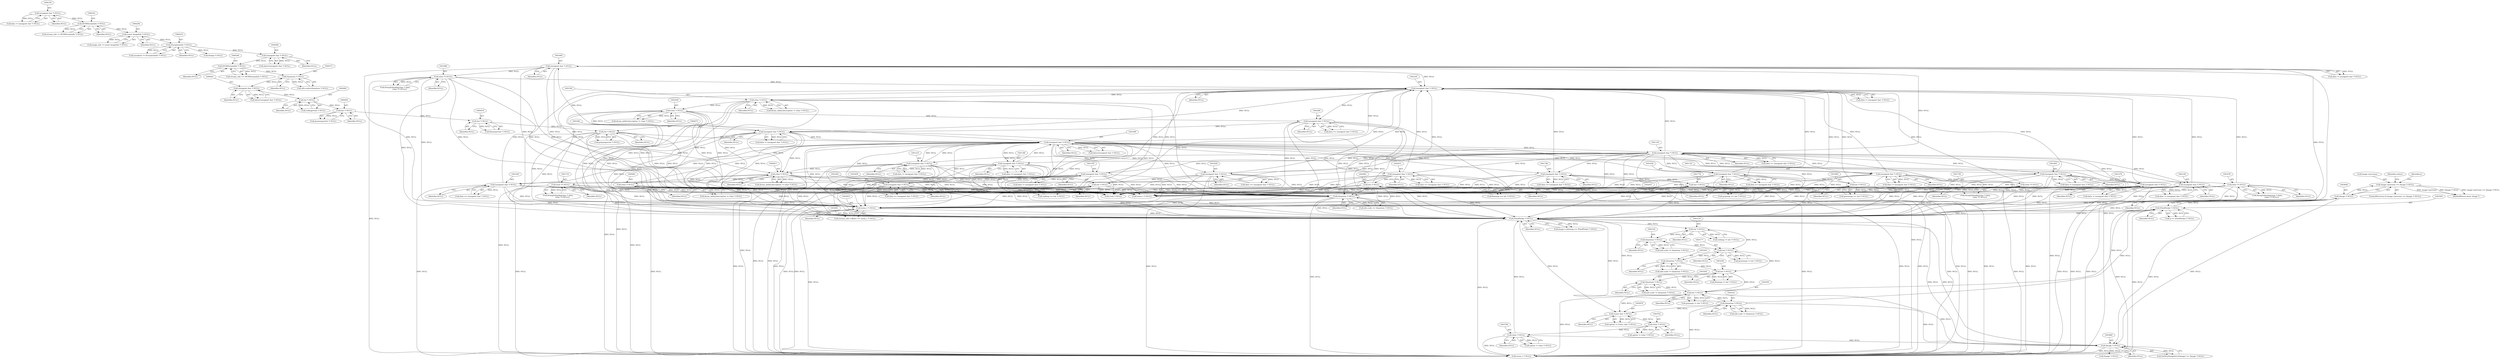 digraph "0_ImageMagick_9f375e7080a2c1044cd546854d0548b4bfb429d0@pointer" {
"1003643" [label="(Call,image->previous == (Image *) NULL)"];
"1003647" [label="(Call,(Image *) NULL)"];
"1003564" [label="(Call,(PixelPacket *) NULL)"];
"1003294" [label="(Call,(int *) NULL)"];
"1003261" [label="(Call,(Quantum *) NULL)"];
"1003235" [label="(Call,(int *) NULL)"];
"1003202" [label="(Call,(Quantum *) NULL)"];
"1003176" [label="(Call,(int *) NULL)"];
"1003143" [label="(Call,(Quantum *) NULL)"];
"1003117" [label="(Call,(int *) NULL)"];
"1003080" [label="(Call,(PixelPacket *) NULL)"];
"1002952" [label="(Call,(ssize_t *) NULL)"];
"1001684" [label="(Call,(unsigned char *) NULL)"];
"1001005" [label="(Call,(unsigned char *) NULL)"];
"1001188" [label="(Call,(unsigned char *) NULL)"];
"1001104" [label="(Call,(unsigned char *) NULL)"];
"1000474" [label="(Call,(int *) NULL)"];
"1000469" [label="(Call,(int *) NULL)"];
"1000464" [label="(Call,(int *) NULL)"];
"1000459" [label="(Call,(int *) NULL)"];
"1000440" [label="(Call,(unsigned char *) NULL)"];
"1000370" [label="(Call,(Quantum *) NULL)"];
"1000293" [label="(Call,(DCMStreamInfo *) NULL)"];
"1000279" [label="(Call,(unsigned char *) NULL)"];
"1000234" [label="(Call,(ExceptionInfo *) NULL)"];
"1000207" [label="(Call,(const ImageInfo *) NULL)"];
"1000161" [label="(Call,(DCMStreamInfo *) NULL)"];
"1000149" [label="(Call,(unsigned char *) NULL)"];
"1000960" [label="(Call,(char *) NULL)"];
"1000910" [label="(Call,(char *) NULL)"];
"1002381" [label="(Call,(unsigned char *) NULL)"];
"1002164" [label="(Call,(unsigned char *) NULL)"];
"1002030" [label="(Call,(unsigned char *) NULL)"];
"1001745" [label="(Call,(unsigned char *) NULL)"];
"1001275" [label="(Call,(unsigned char *) NULL)"];
"1001491" [label="(Call,(unsigned char *) NULL)"];
"1002060" [label="(Call,(int *) NULL)"];
"1001704" [label="(Call,(unsigned char *) NULL)"];
"1001664" [label="(Call,(unsigned char *) NULL)"];
"1001735" [label="(Call,(char **) NULL)"];
"1001724" [label="(Call,(unsigned char *) NULL)"];
"1001929" [label="(Call,(unsigned char *) NULL)"];
"1001959" [label="(Call,(int *) NULL)"];
"1001715" [label="(Call,(char **) NULL)"];
"1001858" [label="(Call,(int *) NULL)"];
"1001828" [label="(Call,(unsigned char *) NULL)"];
"1001428" [label="(Call,(unsigned char *) NULL)"];
"1001777" [label="(Call,(int *) NULL)"];
"1001695" [label="(Call,(char **) NULL)"];
"1001675" [label="(Call,(char **) NULL)"];
"1002139" [label="(Call,(unsigned char *) NULL)"];
"1002208" [label="(Call,(char *) NULL)"];
"1002179" [label="(Call,(char *) NULL)"];
"1002289" [label="(Call,(unsigned char *) NULL)"];
"1001209" [label="(Call,(unsigned char *) NULL)"];
"1002836" [label="(Call,(Quantum *) NULL)"];
"1003320" [label="(Call,(Quantum *) NULL)"];
"1003748" [label="(Call,(char *) NULL)"];
"1003701" [label="(Call,(char *) NULL)"];
"1003678" [label="(Call,(const char *) NULL)"];
"1003889" [label="(Call,(Image *) NULL)"];
"1003176" [label="(Call,(int *) NULL)"];
"1001737" [label="(Identifier,NULL)"];
"1003294" [label="(Call,(int *) NULL)"];
"1001662" [label="(Call,data != (unsigned char *) NULL)"];
"1001426" [label="(Call,data == (unsigned char *) NULL)"];
"1002954" [label="(Identifier,NULL)"];
"1001929" [label="(Call,(unsigned char *) NULL)"];
"1001830" [label="(Identifier,NULL)"];
"1002838" [label="(Identifier,NULL)"];
"1000438" [label="(Call,data=(unsigned char *) NULL)"];
"1001188" [label="(Call,(unsigned char *) NULL)"];
"1001777" [label="(Call,(int *) NULL)"];
"1000281" [label="(Identifier,NULL)"];
"1003174" [label="(Call,greenmap != (int *) NULL)"];
"1002162" [label="(Call,data != (unsigned char *) NULL)"];
"1003082" [label="(Identifier,NULL)"];
"1000234" [label="(Call,(ExceptionInfo *) NULL)"];
"1002062" [label="(Identifier,NULL)"];
"1003647" [label="(Call,(Image *) NULL)"];
"1003886" [label="(Call,GetNextImageInList(image) == (Image *) NULL)"];
"1001207" [label="(Call,data != (unsigned char *) NULL)"];
"1003643" [label="(Call,image->previous == (Image *) NULL)"];
"1000469" [label="(Call,(int *) NULL)"];
"1003296" [label="(Identifier,NULL)"];
"1001190" [label="(Identifier,NULL)"];
"1003649" [label="(Identifier,NULL)"];
"1003233" [label="(Call,bluemap != (int *) NULL)"];
"1000457" [label="(Call,redmap=(int *) NULL)"];
"1001671" [label="(Call,StringToDouble((char *) data,\n                (char **) NULL))"];
"1001104" [label="(Call,(unsigned char *) NULL)"];
"1001007" [label="(Identifier,NULL)"];
"1001959" [label="(Call,(int *) NULL)"];
"1001743" [label="(Call,data == (unsigned char *) NULL)"];
"1001003" [label="(Call,data=(unsigned char *) NULL)"];
"1003178" [label="(Identifier,NULL)"];
"1003316" [label="(Call,info.scale != (Quantum *) NULL)"];
"1000904" [label="(Call,dicom_info[i].description != (char *) NULL)"];
"1001273" [label="(Call,data != (unsigned char *) NULL)"];
"1003562" [label="(Call,q == (PixelPacket *) NULL)"];
"1003257" [label="(Call,info.scale != (Quantum *) NULL)"];
"1002179" [label="(Call,(char *) NULL)"];
"1003235" [label="(Call,(int *) NULL)"];
"1002028" [label="(Call,data == (unsigned char *) NULL)"];
"1000207" [label="(Call,(const ImageInfo *) NULL)"];
"1000279" [label="(Call,(unsigned char *) NULL)"];
"1003204" [label="(Identifier,NULL)"];
"1001664" [label="(Call,(unsigned char *) NULL)"];
"1002948" [label="(Call,stream_info->offsets == (ssize_t *) NULL)"];
"1001931" [label="(Identifier,NULL)"];
"1001856" [label="(Call,redmap == (int *) NULL)"];
"1000476" [label="(Identifier,NULL)"];
"1000151" [label="(Identifier,NULL)"];
"1002836" [label="(Call,(Quantum *) NULL)"];
"1002137" [label="(Call,data != (unsigned char *) NULL)"];
"1000467" [label="(Call,bluemap=(int *) NULL)"];
"1003924" [label="(Call,(ssize_t *) NULL)"];
"1000147" [label="(Call,data != (unsigned char *) NULL)"];
"1001735" [label="(Call,(char **) NULL)"];
"1000442" [label="(Identifier,NULL)"];
"1000372" [label="(Identifier,NULL)"];
"1001747" [label="(Identifier,NULL)"];
"1002952" [label="(Call,(ssize_t *) NULL)"];
"1002289" [label="(Call,(unsigned char *) NULL)"];
"1001005" [label="(Call,(unsigned char *) NULL)"];
"1003237" [label="(Identifier,NULL)"];
"1003898" [label="(Call,(Image *) NULL)"];
"1000474" [label="(Call,(int *) NULL)"];
"1001860" [label="(Identifier,NULL)"];
"1000161" [label="(Call,(DCMStreamInfo *) NULL)"];
"1001677" [label="(Identifier,NULL)"];
"1001961" [label="(Identifier,NULL)"];
"1001722" [label="(Call,data != (unsigned char *) NULL)"];
"1001779" [label="(Identifier,NULL)"];
"1001275" [label="(Call,(unsigned char *) NULL)"];
"1003701" [label="(Call,(char *) NULL)"];
"1003145" [label="(Identifier,NULL)"];
"1000472" [label="(Call,graymap=(int *) NULL)"];
"1001715" [label="(Call,(char **) NULL)"];
"1000149" [label="(Call,(unsigned char *) NULL)"];
"1000370" [label="(Call,(Quantum *) NULL)"];
"1000163" [label="(Identifier,NULL)"];
"1002173" [label="(Call,dicom_info[i].description != (char *) NULL)"];
"1002832" [label="(Call,info.scale == (Quantum *) NULL)"];
"1002164" [label="(Call,(unsigned char *) NULL)"];
"1001706" [label="(Identifier,NULL)"];
"1000295" [label="(Identifier,NULL)"];
"1001695" [label="(Call,(char **) NULL)"];
"1001682" [label="(Call,data != (unsigned char *) NULL)"];
"1000440" [label="(Call,(unsigned char *) NULL)"];
"1003642" [label="(ControlStructure,if (image->previous == (Image *) NULL))"];
"1001666" [label="(Identifier,NULL)"];
"1001724" [label="(Call,(unsigned char *) NULL)"];
"1003889" [label="(Call,(Image *) NULL)"];
"1003202" [label="(Call,(Quantum *) NULL)"];
"1001106" [label="(Identifier,NULL)"];
"1002287" [label="(Call,data == (unsigned char *) NULL)"];
"1000236" [label="(Identifier,NULL)"];
"1002537" [label="(Call,(ssize_t *) NULL)"];
"1000277" [label="(Call,data=(unsigned char *) NULL)"];
"1003143" [label="(Call,(Quantum *) NULL)"];
"1003320" [label="(Call,(Quantum *) NULL)"];
"1001704" [label="(Call,(unsigned char *) NULL)"];
"1003322" [label="(Identifier,NULL)"];
"1002291" [label="(Identifier,NULL)"];
"1000232" [label="(Call,exception != (ExceptionInfo *) NULL)"];
"1001684" [label="(Call,(unsigned char *) NULL)"];
"1001697" [label="(Identifier,NULL)"];
"1002060" [label="(Call,(int *) NULL)"];
"1001957" [label="(Call,greenmap == (int *) NULL)"];
"1000912" [label="(Identifier,NULL)"];
"1003076" [label="(Call,image->colormap == (PixelPacket *) NULL)"];
"1003748" [label="(Call,(char *) NULL)"];
"1000209" [label="(Identifier,NULL)"];
"1001731" [label="(Call,StringToDouble((char *) data,\n                (char **) NULL))"];
"1003676" [label="(Call,option != (const char *) NULL)"];
"1002139" [label="(Call,(unsigned char *) NULL)"];
"1000954" [label="(Call,dicom_info[i].description != (char *) NULL)"];
"1003080" [label="(Call,(PixelPacket *) NULL)"];
"1001489" [label="(Call,data == (unsigned char *) NULL)"];
"1002596" [label="(Call,(void *) NULL)"];
"1000471" [label="(Identifier,NULL)"];
"1000264" [label="(Call,(Image *) NULL)"];
"1000962" [label="(Identifier,NULL)"];
"1002210" [label="(Identifier,NULL)"];
"1001691" [label="(Call,StringToDouble((char *) data,\n                (char **) NULL))"];
"1001711" [label="(Call,StringToDouble((char *) data,\n                (char **) NULL))"];
"1003703" [label="(Identifier,NULL)"];
"1001686" [label="(Identifier,NULL)"];
"1000910" [label="(Call,(char *) NULL)"];
"1001430" [label="(Identifier,NULL)"];
"1000293" [label="(Call,(DCMStreamInfo *) NULL)"];
"1000960" [label="(Call,(char *) NULL)"];
"1003891" [label="(Identifier,NULL)"];
"1002058" [label="(Call,bluemap == (int *) NULL)"];
"1003198" [label="(Call,info.scale != (Quantum *) NULL)"];
"1003750" [label="(Identifier,NULL)"];
"1001102" [label="(Call,data == (unsigned char *) NULL)"];
"1003566" [label="(Identifier,NULL)"];
"1002383" [label="(Identifier,NULL)"];
"1001717" [label="(Identifier,NULL)"];
"1002202" [label="(Call,dicom_info[i].description != (char *) NULL)"];
"1003261" [label="(Call,(Quantum *) NULL)"];
"1001775" [label="(Call,graymap == (int *) NULL)"];
"1001209" [label="(Call,(unsigned char *) NULL)"];
"1003644" [label="(Call,image->previous)"];
"1000464" [label="(Call,(int *) NULL)"];
"1002141" [label="(Identifier,NULL)"];
"1003746" [label="(Call,option != (char *) NULL)"];
"1001828" [label="(Call,(unsigned char *) NULL)"];
"1001675" [label="(Call,(char **) NULL)"];
"1002032" [label="(Identifier,NULL)"];
"1000462" [label="(Call,greenmap=(int *) NULL)"];
"1001702" [label="(Call,data != (unsigned char *) NULL)"];
"1003699" [label="(Call,option != (char *) NULL)"];
"1000291" [label="(Call,stream_info == (DCMStreamInfo *) NULL)"];
"1003564" [label="(Call,(PixelPacket *) NULL)"];
"1001428" [label="(Call,(unsigned char *) NULL)"];
"1000459" [label="(Call,(int *) NULL)"];
"1002381" [label="(Call,(unsigned char *) NULL)"];
"1002166" [label="(Identifier,NULL)"];
"1002379" [label="(Call,data != (unsigned char *) NULL)"];
"1000205" [label="(Call,image_info != (const ImageInfo *) NULL)"];
"1003652" [label="(Identifier,status)"];
"1000466" [label="(Identifier,NULL)"];
"1004016" [label="(MethodReturn,static Image *)"];
"1001277" [label="(Identifier,NULL)"];
"1001211" [label="(Identifier,NULL)"];
"1001493" [label="(Identifier,NULL)"];
"1003115" [label="(Call,redmap != (int *) NULL)"];
"1000159" [label="(Call,stream_info != (DCMStreamInfo *) NULL)"];
"1001858" [label="(Call,(int *) NULL)"];
"1003263" [label="(Identifier,NULL)"];
"1002030" [label="(Call,(unsigned char *) NULL)"];
"1001927" [label="(Call,data == (unsigned char *) NULL)"];
"1003678" [label="(Call,(const char *) NULL)"];
"1003117" [label="(Call,(int *) NULL)"];
"1003680" [label="(Identifier,NULL)"];
"1003139" [label="(Call,info.scale != (Quantum *) NULL)"];
"1003548" [label="(Identifier,y)"];
"1001745" [label="(Call,(unsigned char *) NULL)"];
"1000366" [label="(Call,info.scale=(Quantum *) NULL)"];
"1001491" [label="(Call,(unsigned char *) NULL)"];
"1001186" [label="(Call,data != (unsigned char *) NULL)"];
"1000461" [label="(Identifier,NULL)"];
"1001826" [label="(Call,data == (unsigned char *) NULL)"];
"1002208" [label="(Call,(char *) NULL)"];
"1002181" [label="(Identifier,NULL)"];
"1003292" [label="(Call,graymap != (int *) NULL)"];
"1003119" [label="(Identifier,NULL)"];
"1001726" [label="(Identifier,NULL)"];
"1003643" -> "1003642"  [label="AST: "];
"1003643" -> "1003647"  [label="CFG: "];
"1003644" -> "1003643"  [label="AST: "];
"1003647" -> "1003643"  [label="AST: "];
"1003652" -> "1003643"  [label="CFG: "];
"1003548" -> "1003643"  [label="CFG: "];
"1003643" -> "1004016"  [label="DDG: image->previous == (Image *) NULL"];
"1003643" -> "1004016"  [label="DDG: image->previous"];
"1003643" -> "1004016"  [label="DDG: (Image *) NULL"];
"1003647" -> "1003643"  [label="DDG: NULL"];
"1003647" -> "1003649"  [label="CFG: "];
"1003648" -> "1003647"  [label="AST: "];
"1003649" -> "1003647"  [label="AST: "];
"1003647" -> "1003080"  [label="DDG: NULL"];
"1003647" -> "1003564"  [label="DDG: NULL"];
"1003564" -> "1003647"  [label="DDG: NULL"];
"1003647" -> "1003889"  [label="DDG: NULL"];
"1003647" -> "1003924"  [label="DDG: NULL"];
"1003564" -> "1003562"  [label="AST: "];
"1003564" -> "1003566"  [label="CFG: "];
"1003565" -> "1003564"  [label="AST: "];
"1003566" -> "1003564"  [label="AST: "];
"1003562" -> "1003564"  [label="CFG: "];
"1003564" -> "1003080"  [label="DDG: NULL"];
"1003564" -> "1003562"  [label="DDG: NULL"];
"1003294" -> "1003564"  [label="DDG: NULL"];
"1003320" -> "1003564"  [label="DDG: NULL"];
"1003080" -> "1003564"  [label="DDG: NULL"];
"1003564" -> "1003889"  [label="DDG: NULL"];
"1003564" -> "1003924"  [label="DDG: NULL"];
"1003294" -> "1003292"  [label="AST: "];
"1003294" -> "1003296"  [label="CFG: "];
"1003295" -> "1003294"  [label="AST: "];
"1003296" -> "1003294"  [label="AST: "];
"1003292" -> "1003294"  [label="CFG: "];
"1003294" -> "1003080"  [label="DDG: NULL"];
"1003294" -> "1003292"  [label="DDG: NULL"];
"1003261" -> "1003294"  [label="DDG: NULL"];
"1003235" -> "1003294"  [label="DDG: NULL"];
"1003294" -> "1003320"  [label="DDG: NULL"];
"1003294" -> "1003678"  [label="DDG: NULL"];
"1003294" -> "1003889"  [label="DDG: NULL"];
"1003294" -> "1003924"  [label="DDG: NULL"];
"1003261" -> "1003257"  [label="AST: "];
"1003261" -> "1003263"  [label="CFG: "];
"1003262" -> "1003261"  [label="AST: "];
"1003263" -> "1003261"  [label="AST: "];
"1003257" -> "1003261"  [label="CFG: "];
"1003261" -> "1003257"  [label="DDG: NULL"];
"1003235" -> "1003261"  [label="DDG: NULL"];
"1003235" -> "1003233"  [label="AST: "];
"1003235" -> "1003237"  [label="CFG: "];
"1003236" -> "1003235"  [label="AST: "];
"1003237" -> "1003235"  [label="AST: "];
"1003233" -> "1003235"  [label="CFG: "];
"1003235" -> "1003233"  [label="DDG: NULL"];
"1003202" -> "1003235"  [label="DDG: NULL"];
"1003176" -> "1003235"  [label="DDG: NULL"];
"1003202" -> "1003198"  [label="AST: "];
"1003202" -> "1003204"  [label="CFG: "];
"1003203" -> "1003202"  [label="AST: "];
"1003204" -> "1003202"  [label="AST: "];
"1003198" -> "1003202"  [label="CFG: "];
"1003202" -> "1003198"  [label="DDG: NULL"];
"1003176" -> "1003202"  [label="DDG: NULL"];
"1003176" -> "1003174"  [label="AST: "];
"1003176" -> "1003178"  [label="CFG: "];
"1003177" -> "1003176"  [label="AST: "];
"1003178" -> "1003176"  [label="AST: "];
"1003174" -> "1003176"  [label="CFG: "];
"1003176" -> "1003174"  [label="DDG: NULL"];
"1003143" -> "1003176"  [label="DDG: NULL"];
"1003117" -> "1003176"  [label="DDG: NULL"];
"1003143" -> "1003139"  [label="AST: "];
"1003143" -> "1003145"  [label="CFG: "];
"1003144" -> "1003143"  [label="AST: "];
"1003145" -> "1003143"  [label="AST: "];
"1003139" -> "1003143"  [label="CFG: "];
"1003143" -> "1003139"  [label="DDG: NULL"];
"1003117" -> "1003143"  [label="DDG: NULL"];
"1003117" -> "1003115"  [label="AST: "];
"1003117" -> "1003119"  [label="CFG: "];
"1003118" -> "1003117"  [label="AST: "];
"1003119" -> "1003117"  [label="AST: "];
"1003115" -> "1003117"  [label="CFG: "];
"1003117" -> "1003115"  [label="DDG: NULL"];
"1003080" -> "1003117"  [label="DDG: NULL"];
"1003080" -> "1003076"  [label="AST: "];
"1003080" -> "1003082"  [label="CFG: "];
"1003081" -> "1003080"  [label="AST: "];
"1003082" -> "1003080"  [label="AST: "];
"1003076" -> "1003080"  [label="CFG: "];
"1003080" -> "1003076"  [label="DDG: NULL"];
"1002952" -> "1003080"  [label="DDG: NULL"];
"1001275" -> "1003080"  [label="DDG: NULL"];
"1001491" -> "1003080"  [label="DDG: NULL"];
"1001005" -> "1003080"  [label="DDG: NULL"];
"1000474" -> "1003080"  [label="DDG: NULL"];
"1001664" -> "1003080"  [label="DDG: NULL"];
"1000960" -> "1003080"  [label="DDG: NULL"];
"1000910" -> "1003080"  [label="DDG: NULL"];
"1001735" -> "1003080"  [label="DDG: NULL"];
"1001959" -> "1003080"  [label="DDG: NULL"];
"1001715" -> "1003080"  [label="DDG: NULL"];
"1001428" -> "1003080"  [label="DDG: NULL"];
"1001684" -> "1003080"  [label="DDG: NULL"];
"1001724" -> "1003080"  [label="DDG: NULL"];
"1001828" -> "1003080"  [label="DDG: NULL"];
"1003320" -> "1003080"  [label="DDG: NULL"];
"1002030" -> "1003080"  [label="DDG: NULL"];
"1002179" -> "1003080"  [label="DDG: NULL"];
"1001745" -> "1003080"  [label="DDG: NULL"];
"1001188" -> "1003080"  [label="DDG: NULL"];
"1002060" -> "1003080"  [label="DDG: NULL"];
"1002836" -> "1003080"  [label="DDG: NULL"];
"1003748" -> "1003080"  [label="DDG: NULL"];
"1002381" -> "1003080"  [label="DDG: NULL"];
"1001209" -> "1003080"  [label="DDG: NULL"];
"1001704" -> "1003080"  [label="DDG: NULL"];
"1001777" -> "1003080"  [label="DDG: NULL"];
"1003889" -> "1003080"  [label="DDG: NULL"];
"1001695" -> "1003080"  [label="DDG: NULL"];
"1001675" -> "1003080"  [label="DDG: NULL"];
"1002208" -> "1003080"  [label="DDG: NULL"];
"1002289" -> "1003080"  [label="DDG: NULL"];
"1001104" -> "1003080"  [label="DDG: NULL"];
"1002139" -> "1003080"  [label="DDG: NULL"];
"1001929" -> "1003080"  [label="DDG: NULL"];
"1001858" -> "1003080"  [label="DDG: NULL"];
"1003080" -> "1003678"  [label="DDG: NULL"];
"1003080" -> "1003889"  [label="DDG: NULL"];
"1003080" -> "1003924"  [label="DDG: NULL"];
"1002952" -> "1002948"  [label="AST: "];
"1002952" -> "1002954"  [label="CFG: "];
"1002953" -> "1002952"  [label="AST: "];
"1002954" -> "1002952"  [label="AST: "];
"1002948" -> "1002952"  [label="CFG: "];
"1002952" -> "1002948"  [label="DDG: NULL"];
"1001684" -> "1002952"  [label="DDG: NULL"];
"1002030" -> "1002952"  [label="DDG: NULL"];
"1001275" -> "1002952"  [label="DDG: NULL"];
"1001491" -> "1002952"  [label="DDG: NULL"];
"1001005" -> "1002952"  [label="DDG: NULL"];
"1002836" -> "1002952"  [label="DDG: NULL"];
"1000474" -> "1002952"  [label="DDG: NULL"];
"1001664" -> "1002952"  [label="DDG: NULL"];
"1000960" -> "1002952"  [label="DDG: NULL"];
"1000910" -> "1002952"  [label="DDG: NULL"];
"1001735" -> "1002952"  [label="DDG: NULL"];
"1001929" -> "1002952"  [label="DDG: NULL"];
"1001959" -> "1002952"  [label="DDG: NULL"];
"1001715" -> "1002952"  [label="DDG: NULL"];
"1001858" -> "1002952"  [label="DDG: NULL"];
"1001428" -> "1002952"  [label="DDG: NULL"];
"1001724" -> "1002952"  [label="DDG: NULL"];
"1001828" -> "1002952"  [label="DDG: NULL"];
"1002179" -> "1002952"  [label="DDG: NULL"];
"1001745" -> "1002952"  [label="DDG: NULL"];
"1001188" -> "1002952"  [label="DDG: NULL"];
"1002060" -> "1002952"  [label="DDG: NULL"];
"1002381" -> "1002952"  [label="DDG: NULL"];
"1001209" -> "1002952"  [label="DDG: NULL"];
"1001704" -> "1002952"  [label="DDG: NULL"];
"1001777" -> "1002952"  [label="DDG: NULL"];
"1001695" -> "1002952"  [label="DDG: NULL"];
"1001675" -> "1002952"  [label="DDG: NULL"];
"1002208" -> "1002952"  [label="DDG: NULL"];
"1002289" -> "1002952"  [label="DDG: NULL"];
"1001104" -> "1002952"  [label="DDG: NULL"];
"1002139" -> "1002952"  [label="DDG: NULL"];
"1002952" -> "1003924"  [label="DDG: NULL"];
"1001684" -> "1001682"  [label="AST: "];
"1001684" -> "1001686"  [label="CFG: "];
"1001685" -> "1001684"  [label="AST: "];
"1001686" -> "1001684"  [label="AST: "];
"1001682" -> "1001684"  [label="CFG: "];
"1001684" -> "1001682"  [label="DDG: NULL"];
"1001005" -> "1001684"  [label="DDG: NULL"];
"1001104" -> "1001684"  [label="DDG: NULL"];
"1001684" -> "1001695"  [label="DDG: NULL"];
"1001684" -> "1002164"  [label="DDG: NULL"];
"1001684" -> "1002537"  [label="DDG: NULL"];
"1001684" -> "1002596"  [label="DDG: NULL"];
"1001684" -> "1002836"  [label="DDG: NULL"];
"1001684" -> "1003924"  [label="DDG: NULL"];
"1001005" -> "1001003"  [label="AST: "];
"1001005" -> "1001007"  [label="CFG: "];
"1001006" -> "1001005"  [label="AST: "];
"1001007" -> "1001005"  [label="AST: "];
"1001003" -> "1001005"  [label="CFG: "];
"1001005" -> "1000910"  [label="DDG: NULL"];
"1001005" -> "1001003"  [label="DDG: NULL"];
"1001188" -> "1001005"  [label="DDG: NULL"];
"1000474" -> "1001005"  [label="DDG: NULL"];
"1000960" -> "1001005"  [label="DDG: NULL"];
"1002381" -> "1001005"  [label="DDG: NULL"];
"1001209" -> "1001005"  [label="DDG: NULL"];
"1001005" -> "1001104"  [label="DDG: NULL"];
"1001005" -> "1001188"  [label="DDG: NULL"];
"1001005" -> "1001209"  [label="DDG: NULL"];
"1001005" -> "1001275"  [label="DDG: NULL"];
"1001005" -> "1001428"  [label="DDG: NULL"];
"1001005" -> "1001491"  [label="DDG: NULL"];
"1001005" -> "1001664"  [label="DDG: NULL"];
"1001005" -> "1001704"  [label="DDG: NULL"];
"1001005" -> "1001724"  [label="DDG: NULL"];
"1001005" -> "1001745"  [label="DDG: NULL"];
"1001005" -> "1001828"  [label="DDG: NULL"];
"1001005" -> "1001929"  [label="DDG: NULL"];
"1001005" -> "1002030"  [label="DDG: NULL"];
"1001005" -> "1002139"  [label="DDG: NULL"];
"1001005" -> "1002164"  [label="DDG: NULL"];
"1001005" -> "1002537"  [label="DDG: NULL"];
"1001005" -> "1002596"  [label="DDG: NULL"];
"1001005" -> "1002836"  [label="DDG: NULL"];
"1001005" -> "1003924"  [label="DDG: NULL"];
"1001188" -> "1001186"  [label="AST: "];
"1001188" -> "1001190"  [label="CFG: "];
"1001189" -> "1001188"  [label="AST: "];
"1001190" -> "1001188"  [label="AST: "];
"1001186" -> "1001188"  [label="CFG: "];
"1001188" -> "1000910"  [label="DDG: NULL"];
"1001188" -> "1001186"  [label="DDG: NULL"];
"1001104" -> "1001188"  [label="DDG: NULL"];
"1001188" -> "1002537"  [label="DDG: NULL"];
"1001188" -> "1002596"  [label="DDG: NULL"];
"1001188" -> "1002836"  [label="DDG: NULL"];
"1001188" -> "1003924"  [label="DDG: NULL"];
"1001104" -> "1001102"  [label="AST: "];
"1001104" -> "1001106"  [label="CFG: "];
"1001105" -> "1001104"  [label="AST: "];
"1001106" -> "1001104"  [label="AST: "];
"1001102" -> "1001104"  [label="CFG: "];
"1001104" -> "1001102"  [label="DDG: NULL"];
"1001104" -> "1001209"  [label="DDG: NULL"];
"1001104" -> "1001275"  [label="DDG: NULL"];
"1001104" -> "1001428"  [label="DDG: NULL"];
"1001104" -> "1001491"  [label="DDG: NULL"];
"1001104" -> "1001664"  [label="DDG: NULL"];
"1001104" -> "1001704"  [label="DDG: NULL"];
"1001104" -> "1001724"  [label="DDG: NULL"];
"1001104" -> "1001745"  [label="DDG: NULL"];
"1001104" -> "1001828"  [label="DDG: NULL"];
"1001104" -> "1001929"  [label="DDG: NULL"];
"1001104" -> "1002030"  [label="DDG: NULL"];
"1001104" -> "1002139"  [label="DDG: NULL"];
"1001104" -> "1002164"  [label="DDG: NULL"];
"1001104" -> "1002537"  [label="DDG: NULL"];
"1001104" -> "1002596"  [label="DDG: NULL"];
"1001104" -> "1002836"  [label="DDG: NULL"];
"1001104" -> "1003924"  [label="DDG: NULL"];
"1000474" -> "1000472"  [label="AST: "];
"1000474" -> "1000476"  [label="CFG: "];
"1000475" -> "1000474"  [label="AST: "];
"1000476" -> "1000474"  [label="AST: "];
"1000472" -> "1000474"  [label="CFG: "];
"1000474" -> "1000472"  [label="DDG: NULL"];
"1000469" -> "1000474"  [label="DDG: NULL"];
"1000474" -> "1000910"  [label="DDG: NULL"];
"1000474" -> "1002537"  [label="DDG: NULL"];
"1000474" -> "1002596"  [label="DDG: NULL"];
"1000474" -> "1002836"  [label="DDG: NULL"];
"1000474" -> "1003924"  [label="DDG: NULL"];
"1000469" -> "1000467"  [label="AST: "];
"1000469" -> "1000471"  [label="CFG: "];
"1000470" -> "1000469"  [label="AST: "];
"1000471" -> "1000469"  [label="AST: "];
"1000467" -> "1000469"  [label="CFG: "];
"1000469" -> "1000467"  [label="DDG: NULL"];
"1000464" -> "1000469"  [label="DDG: NULL"];
"1000464" -> "1000462"  [label="AST: "];
"1000464" -> "1000466"  [label="CFG: "];
"1000465" -> "1000464"  [label="AST: "];
"1000466" -> "1000464"  [label="AST: "];
"1000462" -> "1000464"  [label="CFG: "];
"1000464" -> "1000462"  [label="DDG: NULL"];
"1000459" -> "1000464"  [label="DDG: NULL"];
"1000459" -> "1000457"  [label="AST: "];
"1000459" -> "1000461"  [label="CFG: "];
"1000460" -> "1000459"  [label="AST: "];
"1000461" -> "1000459"  [label="AST: "];
"1000457" -> "1000459"  [label="CFG: "];
"1000459" -> "1000457"  [label="DDG: NULL"];
"1000440" -> "1000459"  [label="DDG: NULL"];
"1000440" -> "1000438"  [label="AST: "];
"1000440" -> "1000442"  [label="CFG: "];
"1000441" -> "1000440"  [label="AST: "];
"1000442" -> "1000440"  [label="AST: "];
"1000438" -> "1000440"  [label="CFG: "];
"1000440" -> "1000438"  [label="DDG: NULL"];
"1000370" -> "1000440"  [label="DDG: NULL"];
"1000370" -> "1000366"  [label="AST: "];
"1000370" -> "1000372"  [label="CFG: "];
"1000371" -> "1000370"  [label="AST: "];
"1000372" -> "1000370"  [label="AST: "];
"1000366" -> "1000370"  [label="CFG: "];
"1000370" -> "1000366"  [label="DDG: NULL"];
"1000293" -> "1000370"  [label="DDG: NULL"];
"1000293" -> "1000291"  [label="AST: "];
"1000293" -> "1000295"  [label="CFG: "];
"1000294" -> "1000293"  [label="AST: "];
"1000295" -> "1000293"  [label="AST: "];
"1000291" -> "1000293"  [label="CFG: "];
"1000293" -> "1000291"  [label="DDG: NULL"];
"1000279" -> "1000293"  [label="DDG: NULL"];
"1000279" -> "1000277"  [label="AST: "];
"1000279" -> "1000281"  [label="CFG: "];
"1000280" -> "1000279"  [label="AST: "];
"1000281" -> "1000279"  [label="AST: "];
"1000277" -> "1000279"  [label="CFG: "];
"1000279" -> "1000277"  [label="DDG: NULL"];
"1000234" -> "1000279"  [label="DDG: NULL"];
"1000234" -> "1000232"  [label="AST: "];
"1000234" -> "1000236"  [label="CFG: "];
"1000235" -> "1000234"  [label="AST: "];
"1000236" -> "1000234"  [label="AST: "];
"1000232" -> "1000234"  [label="CFG: "];
"1000234" -> "1000232"  [label="DDG: NULL"];
"1000207" -> "1000234"  [label="DDG: NULL"];
"1000234" -> "1000264"  [label="DDG: NULL"];
"1000207" -> "1000205"  [label="AST: "];
"1000207" -> "1000209"  [label="CFG: "];
"1000208" -> "1000207"  [label="AST: "];
"1000209" -> "1000207"  [label="AST: "];
"1000205" -> "1000207"  [label="CFG: "];
"1000207" -> "1000205"  [label="DDG: NULL"];
"1000161" -> "1000207"  [label="DDG: NULL"];
"1000161" -> "1000159"  [label="AST: "];
"1000161" -> "1000163"  [label="CFG: "];
"1000162" -> "1000161"  [label="AST: "];
"1000163" -> "1000161"  [label="AST: "];
"1000159" -> "1000161"  [label="CFG: "];
"1000161" -> "1000159"  [label="DDG: NULL"];
"1000149" -> "1000161"  [label="DDG: NULL"];
"1000149" -> "1000147"  [label="AST: "];
"1000149" -> "1000151"  [label="CFG: "];
"1000150" -> "1000149"  [label="AST: "];
"1000151" -> "1000149"  [label="AST: "];
"1000147" -> "1000149"  [label="CFG: "];
"1000149" -> "1000147"  [label="DDG: NULL"];
"1000960" -> "1000954"  [label="AST: "];
"1000960" -> "1000962"  [label="CFG: "];
"1000961" -> "1000960"  [label="AST: "];
"1000962" -> "1000960"  [label="AST: "];
"1000954" -> "1000960"  [label="CFG: "];
"1000960" -> "1000954"  [label="DDG: NULL"];
"1000910" -> "1000960"  [label="DDG: NULL"];
"1000960" -> "1002537"  [label="DDG: NULL"];
"1000960" -> "1002596"  [label="DDG: NULL"];
"1000960" -> "1002836"  [label="DDG: NULL"];
"1000960" -> "1003924"  [label="DDG: NULL"];
"1000910" -> "1000904"  [label="AST: "];
"1000910" -> "1000912"  [label="CFG: "];
"1000911" -> "1000910"  [label="AST: "];
"1000912" -> "1000910"  [label="AST: "];
"1000904" -> "1000910"  [label="CFG: "];
"1000910" -> "1000904"  [label="DDG: NULL"];
"1002381" -> "1000910"  [label="DDG: NULL"];
"1001209" -> "1000910"  [label="DDG: NULL"];
"1000910" -> "1002537"  [label="DDG: NULL"];
"1000910" -> "1002596"  [label="DDG: NULL"];
"1000910" -> "1002836"  [label="DDG: NULL"];
"1000910" -> "1003924"  [label="DDG: NULL"];
"1002381" -> "1002379"  [label="AST: "];
"1002381" -> "1002383"  [label="CFG: "];
"1002382" -> "1002381"  [label="AST: "];
"1002383" -> "1002381"  [label="AST: "];
"1002379" -> "1002381"  [label="CFG: "];
"1002381" -> "1002379"  [label="DDG: NULL"];
"1002164" -> "1002381"  [label="DDG: NULL"];
"1002208" -> "1002381"  [label="DDG: NULL"];
"1002289" -> "1002381"  [label="DDG: NULL"];
"1002381" -> "1002537"  [label="DDG: NULL"];
"1002381" -> "1002596"  [label="DDG: NULL"];
"1002381" -> "1002836"  [label="DDG: NULL"];
"1002381" -> "1003924"  [label="DDG: NULL"];
"1002164" -> "1002162"  [label="AST: "];
"1002164" -> "1002166"  [label="CFG: "];
"1002165" -> "1002164"  [label="AST: "];
"1002166" -> "1002164"  [label="AST: "];
"1002162" -> "1002164"  [label="CFG: "];
"1002164" -> "1002162"  [label="DDG: NULL"];
"1002030" -> "1002164"  [label="DDG: NULL"];
"1001745" -> "1002164"  [label="DDG: NULL"];
"1001275" -> "1002164"  [label="DDG: NULL"];
"1001491" -> "1002164"  [label="DDG: NULL"];
"1002060" -> "1002164"  [label="DDG: NULL"];
"1001704" -> "1002164"  [label="DDG: NULL"];
"1001664" -> "1002164"  [label="DDG: NULL"];
"1001735" -> "1002164"  [label="DDG: NULL"];
"1001929" -> "1002164"  [label="DDG: NULL"];
"1001959" -> "1002164"  [label="DDG: NULL"];
"1001715" -> "1002164"  [label="DDG: NULL"];
"1001858" -> "1002164"  [label="DDG: NULL"];
"1001428" -> "1002164"  [label="DDG: NULL"];
"1001724" -> "1002164"  [label="DDG: NULL"];
"1001828" -> "1002164"  [label="DDG: NULL"];
"1001777" -> "1002164"  [label="DDG: NULL"];
"1001695" -> "1002164"  [label="DDG: NULL"];
"1001675" -> "1002164"  [label="DDG: NULL"];
"1002139" -> "1002164"  [label="DDG: NULL"];
"1002164" -> "1002179"  [label="DDG: NULL"];
"1002164" -> "1002289"  [label="DDG: NULL"];
"1002030" -> "1002028"  [label="AST: "];
"1002030" -> "1002032"  [label="CFG: "];
"1002031" -> "1002030"  [label="AST: "];
"1002032" -> "1002030"  [label="AST: "];
"1002028" -> "1002030"  [label="CFG: "];
"1002030" -> "1002028"  [label="DDG: NULL"];
"1002030" -> "1002060"  [label="DDG: NULL"];
"1002030" -> "1002537"  [label="DDG: NULL"];
"1002030" -> "1002596"  [label="DDG: NULL"];
"1002030" -> "1002836"  [label="DDG: NULL"];
"1002030" -> "1003924"  [label="DDG: NULL"];
"1001745" -> "1001743"  [label="AST: "];
"1001745" -> "1001747"  [label="CFG: "];
"1001746" -> "1001745"  [label="AST: "];
"1001747" -> "1001745"  [label="AST: "];
"1001743" -> "1001745"  [label="CFG: "];
"1001745" -> "1001743"  [label="DDG: NULL"];
"1001745" -> "1001777"  [label="DDG: NULL"];
"1001745" -> "1002537"  [label="DDG: NULL"];
"1001745" -> "1002596"  [label="DDG: NULL"];
"1001745" -> "1002836"  [label="DDG: NULL"];
"1001745" -> "1003924"  [label="DDG: NULL"];
"1001275" -> "1001273"  [label="AST: "];
"1001275" -> "1001277"  [label="CFG: "];
"1001276" -> "1001275"  [label="AST: "];
"1001277" -> "1001275"  [label="AST: "];
"1001273" -> "1001275"  [label="CFG: "];
"1001275" -> "1001273"  [label="DDG: NULL"];
"1001275" -> "1002537"  [label="DDG: NULL"];
"1001275" -> "1002596"  [label="DDG: NULL"];
"1001275" -> "1002836"  [label="DDG: NULL"];
"1001275" -> "1003924"  [label="DDG: NULL"];
"1001491" -> "1001489"  [label="AST: "];
"1001491" -> "1001493"  [label="CFG: "];
"1001492" -> "1001491"  [label="AST: "];
"1001493" -> "1001491"  [label="AST: "];
"1001489" -> "1001491"  [label="CFG: "];
"1001491" -> "1001489"  [label="DDG: NULL"];
"1001491" -> "1002537"  [label="DDG: NULL"];
"1001491" -> "1002596"  [label="DDG: NULL"];
"1001491" -> "1002836"  [label="DDG: NULL"];
"1001491" -> "1003924"  [label="DDG: NULL"];
"1002060" -> "1002058"  [label="AST: "];
"1002060" -> "1002062"  [label="CFG: "];
"1002061" -> "1002060"  [label="AST: "];
"1002062" -> "1002060"  [label="AST: "];
"1002058" -> "1002060"  [label="CFG: "];
"1002060" -> "1002058"  [label="DDG: NULL"];
"1002060" -> "1002537"  [label="DDG: NULL"];
"1002060" -> "1002596"  [label="DDG: NULL"];
"1002060" -> "1002836"  [label="DDG: NULL"];
"1002060" -> "1003924"  [label="DDG: NULL"];
"1001704" -> "1001702"  [label="AST: "];
"1001704" -> "1001706"  [label="CFG: "];
"1001705" -> "1001704"  [label="AST: "];
"1001706" -> "1001704"  [label="AST: "];
"1001702" -> "1001704"  [label="CFG: "];
"1001704" -> "1001702"  [label="DDG: NULL"];
"1001704" -> "1001715"  [label="DDG: NULL"];
"1001704" -> "1002537"  [label="DDG: NULL"];
"1001704" -> "1002596"  [label="DDG: NULL"];
"1001704" -> "1002836"  [label="DDG: NULL"];
"1001704" -> "1003924"  [label="DDG: NULL"];
"1001664" -> "1001662"  [label="AST: "];
"1001664" -> "1001666"  [label="CFG: "];
"1001665" -> "1001664"  [label="AST: "];
"1001666" -> "1001664"  [label="AST: "];
"1001662" -> "1001664"  [label="CFG: "];
"1001664" -> "1001662"  [label="DDG: NULL"];
"1001664" -> "1001675"  [label="DDG: NULL"];
"1001664" -> "1002537"  [label="DDG: NULL"];
"1001664" -> "1002596"  [label="DDG: NULL"];
"1001664" -> "1002836"  [label="DDG: NULL"];
"1001664" -> "1003924"  [label="DDG: NULL"];
"1001735" -> "1001731"  [label="AST: "];
"1001735" -> "1001737"  [label="CFG: "];
"1001736" -> "1001735"  [label="AST: "];
"1001737" -> "1001735"  [label="AST: "];
"1001731" -> "1001735"  [label="CFG: "];
"1001735" -> "1001731"  [label="DDG: NULL"];
"1001724" -> "1001735"  [label="DDG: NULL"];
"1001735" -> "1002537"  [label="DDG: NULL"];
"1001735" -> "1002596"  [label="DDG: NULL"];
"1001735" -> "1002836"  [label="DDG: NULL"];
"1001735" -> "1003924"  [label="DDG: NULL"];
"1001724" -> "1001722"  [label="AST: "];
"1001724" -> "1001726"  [label="CFG: "];
"1001725" -> "1001724"  [label="AST: "];
"1001726" -> "1001724"  [label="AST: "];
"1001722" -> "1001724"  [label="CFG: "];
"1001724" -> "1001722"  [label="DDG: NULL"];
"1001724" -> "1002537"  [label="DDG: NULL"];
"1001724" -> "1002596"  [label="DDG: NULL"];
"1001724" -> "1002836"  [label="DDG: NULL"];
"1001724" -> "1003924"  [label="DDG: NULL"];
"1001929" -> "1001927"  [label="AST: "];
"1001929" -> "1001931"  [label="CFG: "];
"1001930" -> "1001929"  [label="AST: "];
"1001931" -> "1001929"  [label="AST: "];
"1001927" -> "1001929"  [label="CFG: "];
"1001929" -> "1001927"  [label="DDG: NULL"];
"1001929" -> "1001959"  [label="DDG: NULL"];
"1001929" -> "1002537"  [label="DDG: NULL"];
"1001929" -> "1002596"  [label="DDG: NULL"];
"1001929" -> "1002836"  [label="DDG: NULL"];
"1001929" -> "1003924"  [label="DDG: NULL"];
"1001959" -> "1001957"  [label="AST: "];
"1001959" -> "1001961"  [label="CFG: "];
"1001960" -> "1001959"  [label="AST: "];
"1001961" -> "1001959"  [label="AST: "];
"1001957" -> "1001959"  [label="CFG: "];
"1001959" -> "1001957"  [label="DDG: NULL"];
"1001959" -> "1002537"  [label="DDG: NULL"];
"1001959" -> "1002596"  [label="DDG: NULL"];
"1001959" -> "1002836"  [label="DDG: NULL"];
"1001959" -> "1003924"  [label="DDG: NULL"];
"1001715" -> "1001711"  [label="AST: "];
"1001715" -> "1001717"  [label="CFG: "];
"1001716" -> "1001715"  [label="AST: "];
"1001717" -> "1001715"  [label="AST: "];
"1001711" -> "1001715"  [label="CFG: "];
"1001715" -> "1001711"  [label="DDG: NULL"];
"1001715" -> "1002537"  [label="DDG: NULL"];
"1001715" -> "1002596"  [label="DDG: NULL"];
"1001715" -> "1002836"  [label="DDG: NULL"];
"1001715" -> "1003924"  [label="DDG: NULL"];
"1001858" -> "1001856"  [label="AST: "];
"1001858" -> "1001860"  [label="CFG: "];
"1001859" -> "1001858"  [label="AST: "];
"1001860" -> "1001858"  [label="AST: "];
"1001856" -> "1001858"  [label="CFG: "];
"1001858" -> "1001856"  [label="DDG: NULL"];
"1001828" -> "1001858"  [label="DDG: NULL"];
"1001858" -> "1002537"  [label="DDG: NULL"];
"1001858" -> "1002596"  [label="DDG: NULL"];
"1001858" -> "1002836"  [label="DDG: NULL"];
"1001858" -> "1003924"  [label="DDG: NULL"];
"1001828" -> "1001826"  [label="AST: "];
"1001828" -> "1001830"  [label="CFG: "];
"1001829" -> "1001828"  [label="AST: "];
"1001830" -> "1001828"  [label="AST: "];
"1001826" -> "1001828"  [label="CFG: "];
"1001828" -> "1001826"  [label="DDG: NULL"];
"1001828" -> "1002537"  [label="DDG: NULL"];
"1001828" -> "1002596"  [label="DDG: NULL"];
"1001828" -> "1002836"  [label="DDG: NULL"];
"1001828" -> "1003924"  [label="DDG: NULL"];
"1001428" -> "1001426"  [label="AST: "];
"1001428" -> "1001430"  [label="CFG: "];
"1001429" -> "1001428"  [label="AST: "];
"1001430" -> "1001428"  [label="AST: "];
"1001426" -> "1001428"  [label="CFG: "];
"1001428" -> "1001426"  [label="DDG: NULL"];
"1001428" -> "1002537"  [label="DDG: NULL"];
"1001428" -> "1002596"  [label="DDG: NULL"];
"1001428" -> "1002836"  [label="DDG: NULL"];
"1001428" -> "1003924"  [label="DDG: NULL"];
"1001777" -> "1001775"  [label="AST: "];
"1001777" -> "1001779"  [label="CFG: "];
"1001778" -> "1001777"  [label="AST: "];
"1001779" -> "1001777"  [label="AST: "];
"1001775" -> "1001777"  [label="CFG: "];
"1001777" -> "1001775"  [label="DDG: NULL"];
"1001777" -> "1002537"  [label="DDG: NULL"];
"1001777" -> "1002596"  [label="DDG: NULL"];
"1001777" -> "1002836"  [label="DDG: NULL"];
"1001777" -> "1003924"  [label="DDG: NULL"];
"1001695" -> "1001691"  [label="AST: "];
"1001695" -> "1001697"  [label="CFG: "];
"1001696" -> "1001695"  [label="AST: "];
"1001697" -> "1001695"  [label="AST: "];
"1001691" -> "1001695"  [label="CFG: "];
"1001695" -> "1001691"  [label="DDG: NULL"];
"1001695" -> "1002537"  [label="DDG: NULL"];
"1001695" -> "1002596"  [label="DDG: NULL"];
"1001695" -> "1002836"  [label="DDG: NULL"];
"1001695" -> "1003924"  [label="DDG: NULL"];
"1001675" -> "1001671"  [label="AST: "];
"1001675" -> "1001677"  [label="CFG: "];
"1001676" -> "1001675"  [label="AST: "];
"1001677" -> "1001675"  [label="AST: "];
"1001671" -> "1001675"  [label="CFG: "];
"1001675" -> "1001671"  [label="DDG: NULL"];
"1001675" -> "1002537"  [label="DDG: NULL"];
"1001675" -> "1002596"  [label="DDG: NULL"];
"1001675" -> "1002836"  [label="DDG: NULL"];
"1001675" -> "1003924"  [label="DDG: NULL"];
"1002139" -> "1002137"  [label="AST: "];
"1002139" -> "1002141"  [label="CFG: "];
"1002140" -> "1002139"  [label="AST: "];
"1002141" -> "1002139"  [label="AST: "];
"1002137" -> "1002139"  [label="CFG: "];
"1002139" -> "1002137"  [label="DDG: NULL"];
"1002139" -> "1002537"  [label="DDG: NULL"];
"1002139" -> "1002596"  [label="DDG: NULL"];
"1002139" -> "1002836"  [label="DDG: NULL"];
"1002139" -> "1003924"  [label="DDG: NULL"];
"1002208" -> "1002202"  [label="AST: "];
"1002208" -> "1002210"  [label="CFG: "];
"1002209" -> "1002208"  [label="AST: "];
"1002210" -> "1002208"  [label="AST: "];
"1002202" -> "1002208"  [label="CFG: "];
"1002208" -> "1002202"  [label="DDG: NULL"];
"1002179" -> "1002208"  [label="DDG: NULL"];
"1002208" -> "1002289"  [label="DDG: NULL"];
"1002208" -> "1002537"  [label="DDG: NULL"];
"1002208" -> "1002596"  [label="DDG: NULL"];
"1002208" -> "1002836"  [label="DDG: NULL"];
"1002208" -> "1003924"  [label="DDG: NULL"];
"1002179" -> "1002173"  [label="AST: "];
"1002179" -> "1002181"  [label="CFG: "];
"1002180" -> "1002179"  [label="AST: "];
"1002181" -> "1002179"  [label="AST: "];
"1002173" -> "1002179"  [label="CFG: "];
"1002179" -> "1002173"  [label="DDG: NULL"];
"1002179" -> "1002537"  [label="DDG: NULL"];
"1002179" -> "1002596"  [label="DDG: NULL"];
"1002179" -> "1002836"  [label="DDG: NULL"];
"1002179" -> "1003924"  [label="DDG: NULL"];
"1002289" -> "1002287"  [label="AST: "];
"1002289" -> "1002291"  [label="CFG: "];
"1002290" -> "1002289"  [label="AST: "];
"1002291" -> "1002289"  [label="AST: "];
"1002287" -> "1002289"  [label="CFG: "];
"1002289" -> "1002287"  [label="DDG: NULL"];
"1002289" -> "1002537"  [label="DDG: NULL"];
"1002289" -> "1002596"  [label="DDG: NULL"];
"1002289" -> "1002836"  [label="DDG: NULL"];
"1002289" -> "1003924"  [label="DDG: NULL"];
"1001209" -> "1001207"  [label="AST: "];
"1001209" -> "1001211"  [label="CFG: "];
"1001210" -> "1001209"  [label="AST: "];
"1001211" -> "1001209"  [label="AST: "];
"1001207" -> "1001209"  [label="CFG: "];
"1001209" -> "1001207"  [label="DDG: NULL"];
"1001209" -> "1002537"  [label="DDG: NULL"];
"1001209" -> "1002596"  [label="DDG: NULL"];
"1001209" -> "1002836"  [label="DDG: NULL"];
"1001209" -> "1003924"  [label="DDG: NULL"];
"1002836" -> "1002832"  [label="AST: "];
"1002836" -> "1002838"  [label="CFG: "];
"1002837" -> "1002836"  [label="AST: "];
"1002838" -> "1002836"  [label="AST: "];
"1002832" -> "1002836"  [label="CFG: "];
"1002836" -> "1002832"  [label="DDG: NULL"];
"1002836" -> "1003924"  [label="DDG: NULL"];
"1003320" -> "1003316"  [label="AST: "];
"1003320" -> "1003322"  [label="CFG: "];
"1003321" -> "1003320"  [label="AST: "];
"1003322" -> "1003320"  [label="AST: "];
"1003316" -> "1003320"  [label="CFG: "];
"1003320" -> "1003316"  [label="DDG: NULL"];
"1003320" -> "1003678"  [label="DDG: NULL"];
"1003320" -> "1003889"  [label="DDG: NULL"];
"1003320" -> "1003924"  [label="DDG: NULL"];
"1003748" -> "1003746"  [label="AST: "];
"1003748" -> "1003750"  [label="CFG: "];
"1003749" -> "1003748"  [label="AST: "];
"1003750" -> "1003748"  [label="AST: "];
"1003746" -> "1003748"  [label="CFG: "];
"1003748" -> "1003746"  [label="DDG: NULL"];
"1003701" -> "1003748"  [label="DDG: NULL"];
"1003748" -> "1003889"  [label="DDG: NULL"];
"1003748" -> "1003924"  [label="DDG: NULL"];
"1003701" -> "1003699"  [label="AST: "];
"1003701" -> "1003703"  [label="CFG: "];
"1003702" -> "1003701"  [label="AST: "];
"1003703" -> "1003701"  [label="AST: "];
"1003699" -> "1003701"  [label="CFG: "];
"1003701" -> "1003699"  [label="DDG: NULL"];
"1003678" -> "1003701"  [label="DDG: NULL"];
"1003678" -> "1003676"  [label="AST: "];
"1003678" -> "1003680"  [label="CFG: "];
"1003679" -> "1003678"  [label="AST: "];
"1003680" -> "1003678"  [label="AST: "];
"1003676" -> "1003678"  [label="CFG: "];
"1003678" -> "1003676"  [label="DDG: NULL"];
"1003889" -> "1003886"  [label="AST: "];
"1003889" -> "1003891"  [label="CFG: "];
"1003890" -> "1003889"  [label="AST: "];
"1003891" -> "1003889"  [label="AST: "];
"1003886" -> "1003889"  [label="CFG: "];
"1003889" -> "1003886"  [label="DDG: NULL"];
"1003889" -> "1003898"  [label="DDG: NULL"];
"1003889" -> "1003924"  [label="DDG: NULL"];
}

